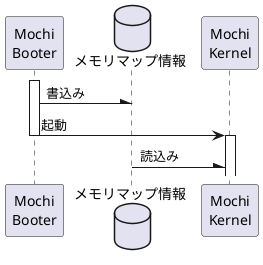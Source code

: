 @startuml

participant "Mochi\nBooter"    as booter
database    "メモリマップ情報" as map
participant "Mochi\nKernel"    as kernel

activate booter

booter -\ map: 書込み

booter -> kernel: 起動
deactivate booter
activate kernel

map -\ kernel: 読込み

@enduml
